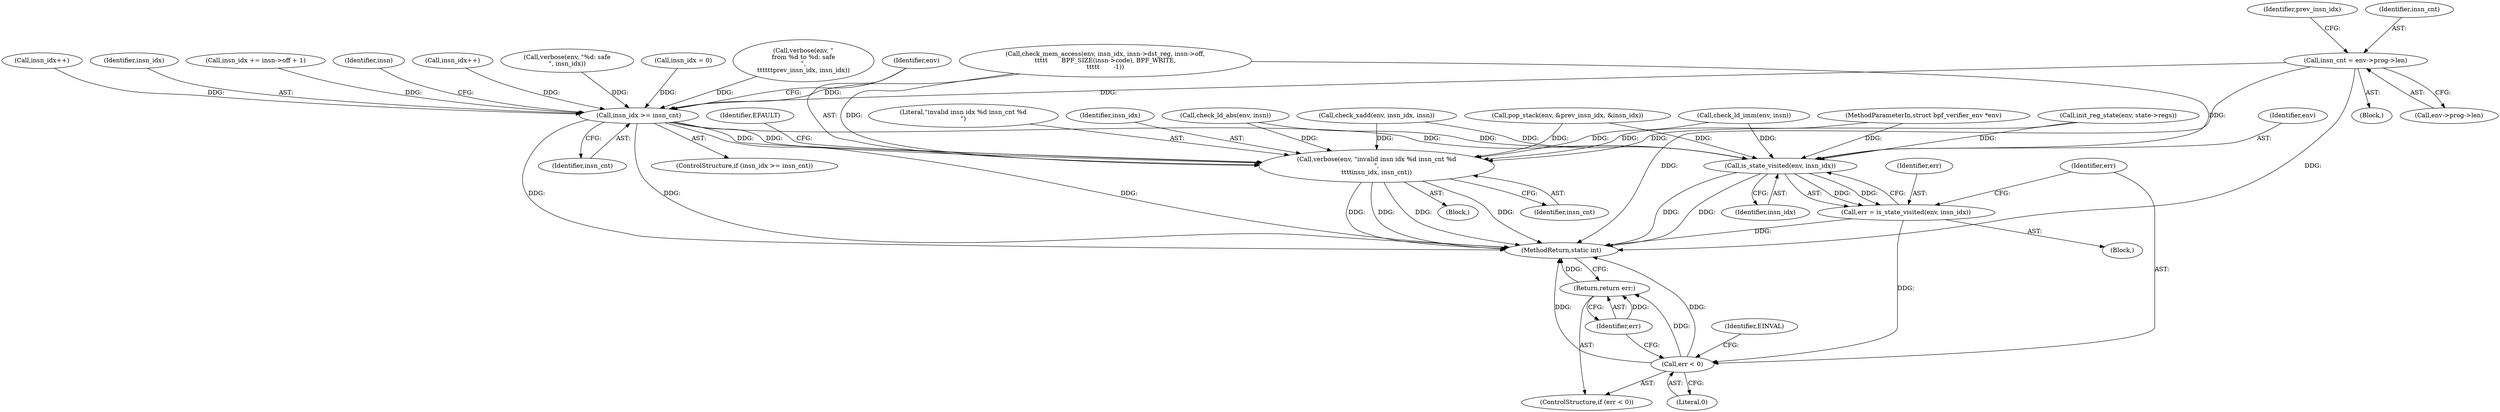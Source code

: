 digraph "0_linux_c131187db2d3fa2f8bf32fdf4e9a4ef805168467_1@pointer" {
"1000126" [label="(Call,insn_cnt = env->prog->len)"];
"1000181" [label="(Call,insn_idx >= insn_cnt)"];
"1000185" [label="(Call,verbose(env, \"invalid insn idx %d insn_cnt %d\n\",\n\t\t\t\tinsn_idx, insn_cnt))"];
"1000218" [label="(Call,is_state_visited(env, insn_idx))"];
"1000216" [label="(Call,err = is_state_visited(env, insn_idx))"];
"1000222" [label="(Call,err < 0)"];
"1000225" [label="(Return,return err;)"];
"1000187" [label="(Literal,\"invalid insn idx %d insn_cnt %d\n\")"];
"1000219" [label="(Identifier,env)"];
"1000113" [label="(MethodParameterIn,struct bpf_verifier_env *env)"];
"1000192" [label="(Identifier,EFAULT)"];
"1000185" [label="(Call,verbose(env, \"invalid insn idx %d insn_cnt %d\n\",\n\t\t\t\tinsn_idx, insn_cnt))"];
"1000186" [label="(Identifier,env)"];
"1000183" [label="(Identifier,insn_cnt)"];
"1000615" [label="(Call,check_mem_access(env, insn_idx, insn->dst_reg, insn->off,\n\t\t\t\t\t       BPF_SIZE(insn->code), BPF_WRITE,\n\t\t\t\t\t       -1))"];
"1000189" [label="(Identifier,insn_cnt)"];
"1000730" [label="(Call,insn_idx += insn->off + 1)"];
"1000222" [label="(Call,err < 0)"];
"1000224" [label="(Literal,0)"];
"1000221" [label="(ControlStructure,if (err < 0))"];
"1000163" [label="(Call,init_reg_state(env, state->regs))"];
"1000880" [label="(Call,check_ld_imm(env, insn))"];
"1000218" [label="(Call,is_state_visited(env, insn_idx))"];
"1000136" [label="(Identifier,prev_insn_idx)"];
"1000177" [label="(Block,)"];
"1000226" [label="(Identifier,err)"];
"1000114" [label="(Block,)"];
"1000126" [label="(Call,insn_cnt = env->prog->len)"];
"1000181" [label="(Call,insn_idx >= insn_cnt)"];
"1000180" [label="(ControlStructure,if (insn_idx >= insn_cnt))"];
"1000127" [label="(Identifier,insn_cnt)"];
"1000194" [label="(Identifier,insn)"];
"1000921" [label="(MethodReturn,static int)"];
"1000184" [label="(Block,)"];
"1000906" [label="(Call,insn_idx++)"];
"1000252" [label="(Call,verbose(env, \"%d: safe\n\", insn_idx))"];
"1000220" [label="(Identifier,insn_idx)"];
"1000223" [label="(Identifier,err)"];
"1000128" [label="(Call,env->prog->len)"];
"1000225" [label="(Return,return err;)"];
"1000188" [label="(Identifier,insn_idx)"];
"1000865" [label="(Call,check_ld_abs(env, insn))"];
"1000231" [label="(Identifier,EINVAL)"];
"1000471" [label="(Call,check_xadd(env, insn_idx, insn))"];
"1000173" [label="(Call,insn_idx = 0)"];
"1000246" [label="(Call,verbose(env, \"\nfrom %d to %d: safe\n\",\n\t\t\t\t\t\tprev_insn_idx, insn_idx))"];
"1000216" [label="(Call,err = is_state_visited(env, insn_idx))"];
"1000479" [label="(Call,insn_idx++)"];
"1000808" [label="(Call,pop_stack(env, &prev_insn_idx, &insn_idx))"];
"1000217" [label="(Identifier,err)"];
"1000182" [label="(Identifier,insn_idx)"];
"1000126" -> "1000114"  [label="AST: "];
"1000126" -> "1000128"  [label="CFG: "];
"1000127" -> "1000126"  [label="AST: "];
"1000128" -> "1000126"  [label="AST: "];
"1000136" -> "1000126"  [label="CFG: "];
"1000126" -> "1000921"  [label="DDG: "];
"1000126" -> "1000921"  [label="DDG: "];
"1000126" -> "1000181"  [label="DDG: "];
"1000181" -> "1000180"  [label="AST: "];
"1000181" -> "1000183"  [label="CFG: "];
"1000182" -> "1000181"  [label="AST: "];
"1000183" -> "1000181"  [label="AST: "];
"1000186" -> "1000181"  [label="CFG: "];
"1000194" -> "1000181"  [label="CFG: "];
"1000181" -> "1000921"  [label="DDG: "];
"1000181" -> "1000921"  [label="DDG: "];
"1000181" -> "1000921"  [label="DDG: "];
"1000615" -> "1000181"  [label="DDG: "];
"1000252" -> "1000181"  [label="DDG: "];
"1000906" -> "1000181"  [label="DDG: "];
"1000479" -> "1000181"  [label="DDG: "];
"1000730" -> "1000181"  [label="DDG: "];
"1000246" -> "1000181"  [label="DDG: "];
"1000173" -> "1000181"  [label="DDG: "];
"1000181" -> "1000185"  [label="DDG: "];
"1000181" -> "1000185"  [label="DDG: "];
"1000181" -> "1000218"  [label="DDG: "];
"1000185" -> "1000184"  [label="AST: "];
"1000185" -> "1000189"  [label="CFG: "];
"1000186" -> "1000185"  [label="AST: "];
"1000187" -> "1000185"  [label="AST: "];
"1000188" -> "1000185"  [label="AST: "];
"1000189" -> "1000185"  [label="AST: "];
"1000192" -> "1000185"  [label="CFG: "];
"1000185" -> "1000921"  [label="DDG: "];
"1000185" -> "1000921"  [label="DDG: "];
"1000185" -> "1000921"  [label="DDG: "];
"1000185" -> "1000921"  [label="DDG: "];
"1000163" -> "1000185"  [label="DDG: "];
"1000865" -> "1000185"  [label="DDG: "];
"1000880" -> "1000185"  [label="DDG: "];
"1000471" -> "1000185"  [label="DDG: "];
"1000615" -> "1000185"  [label="DDG: "];
"1000808" -> "1000185"  [label="DDG: "];
"1000113" -> "1000185"  [label="DDG: "];
"1000218" -> "1000216"  [label="AST: "];
"1000218" -> "1000220"  [label="CFG: "];
"1000219" -> "1000218"  [label="AST: "];
"1000220" -> "1000218"  [label="AST: "];
"1000216" -> "1000218"  [label="CFG: "];
"1000218" -> "1000921"  [label="DDG: "];
"1000218" -> "1000921"  [label="DDG: "];
"1000218" -> "1000216"  [label="DDG: "];
"1000218" -> "1000216"  [label="DDG: "];
"1000163" -> "1000218"  [label="DDG: "];
"1000865" -> "1000218"  [label="DDG: "];
"1000880" -> "1000218"  [label="DDG: "];
"1000471" -> "1000218"  [label="DDG: "];
"1000615" -> "1000218"  [label="DDG: "];
"1000808" -> "1000218"  [label="DDG: "];
"1000113" -> "1000218"  [label="DDG: "];
"1000216" -> "1000177"  [label="AST: "];
"1000217" -> "1000216"  [label="AST: "];
"1000223" -> "1000216"  [label="CFG: "];
"1000216" -> "1000921"  [label="DDG: "];
"1000216" -> "1000222"  [label="DDG: "];
"1000222" -> "1000221"  [label="AST: "];
"1000222" -> "1000224"  [label="CFG: "];
"1000223" -> "1000222"  [label="AST: "];
"1000224" -> "1000222"  [label="AST: "];
"1000226" -> "1000222"  [label="CFG: "];
"1000231" -> "1000222"  [label="CFG: "];
"1000222" -> "1000921"  [label="DDG: "];
"1000222" -> "1000921"  [label="DDG: "];
"1000222" -> "1000225"  [label="DDG: "];
"1000225" -> "1000221"  [label="AST: "];
"1000225" -> "1000226"  [label="CFG: "];
"1000226" -> "1000225"  [label="AST: "];
"1000921" -> "1000225"  [label="CFG: "];
"1000225" -> "1000921"  [label="DDG: "];
"1000226" -> "1000225"  [label="DDG: "];
}
